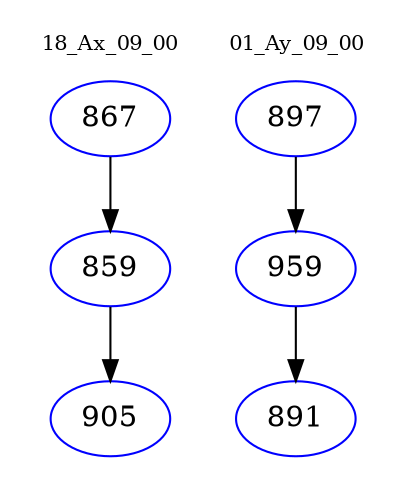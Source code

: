 digraph{
subgraph cluster_0 {
color = white
label = "18_Ax_09_00";
fontsize=10;
T0_867 [label="867", color="blue"]
T0_867 -> T0_859 [color="black"]
T0_859 [label="859", color="blue"]
T0_859 -> T0_905 [color="black"]
T0_905 [label="905", color="blue"]
}
subgraph cluster_1 {
color = white
label = "01_Ay_09_00";
fontsize=10;
T1_897 [label="897", color="blue"]
T1_897 -> T1_959 [color="black"]
T1_959 [label="959", color="blue"]
T1_959 -> T1_891 [color="black"]
T1_891 [label="891", color="blue"]
}
}
